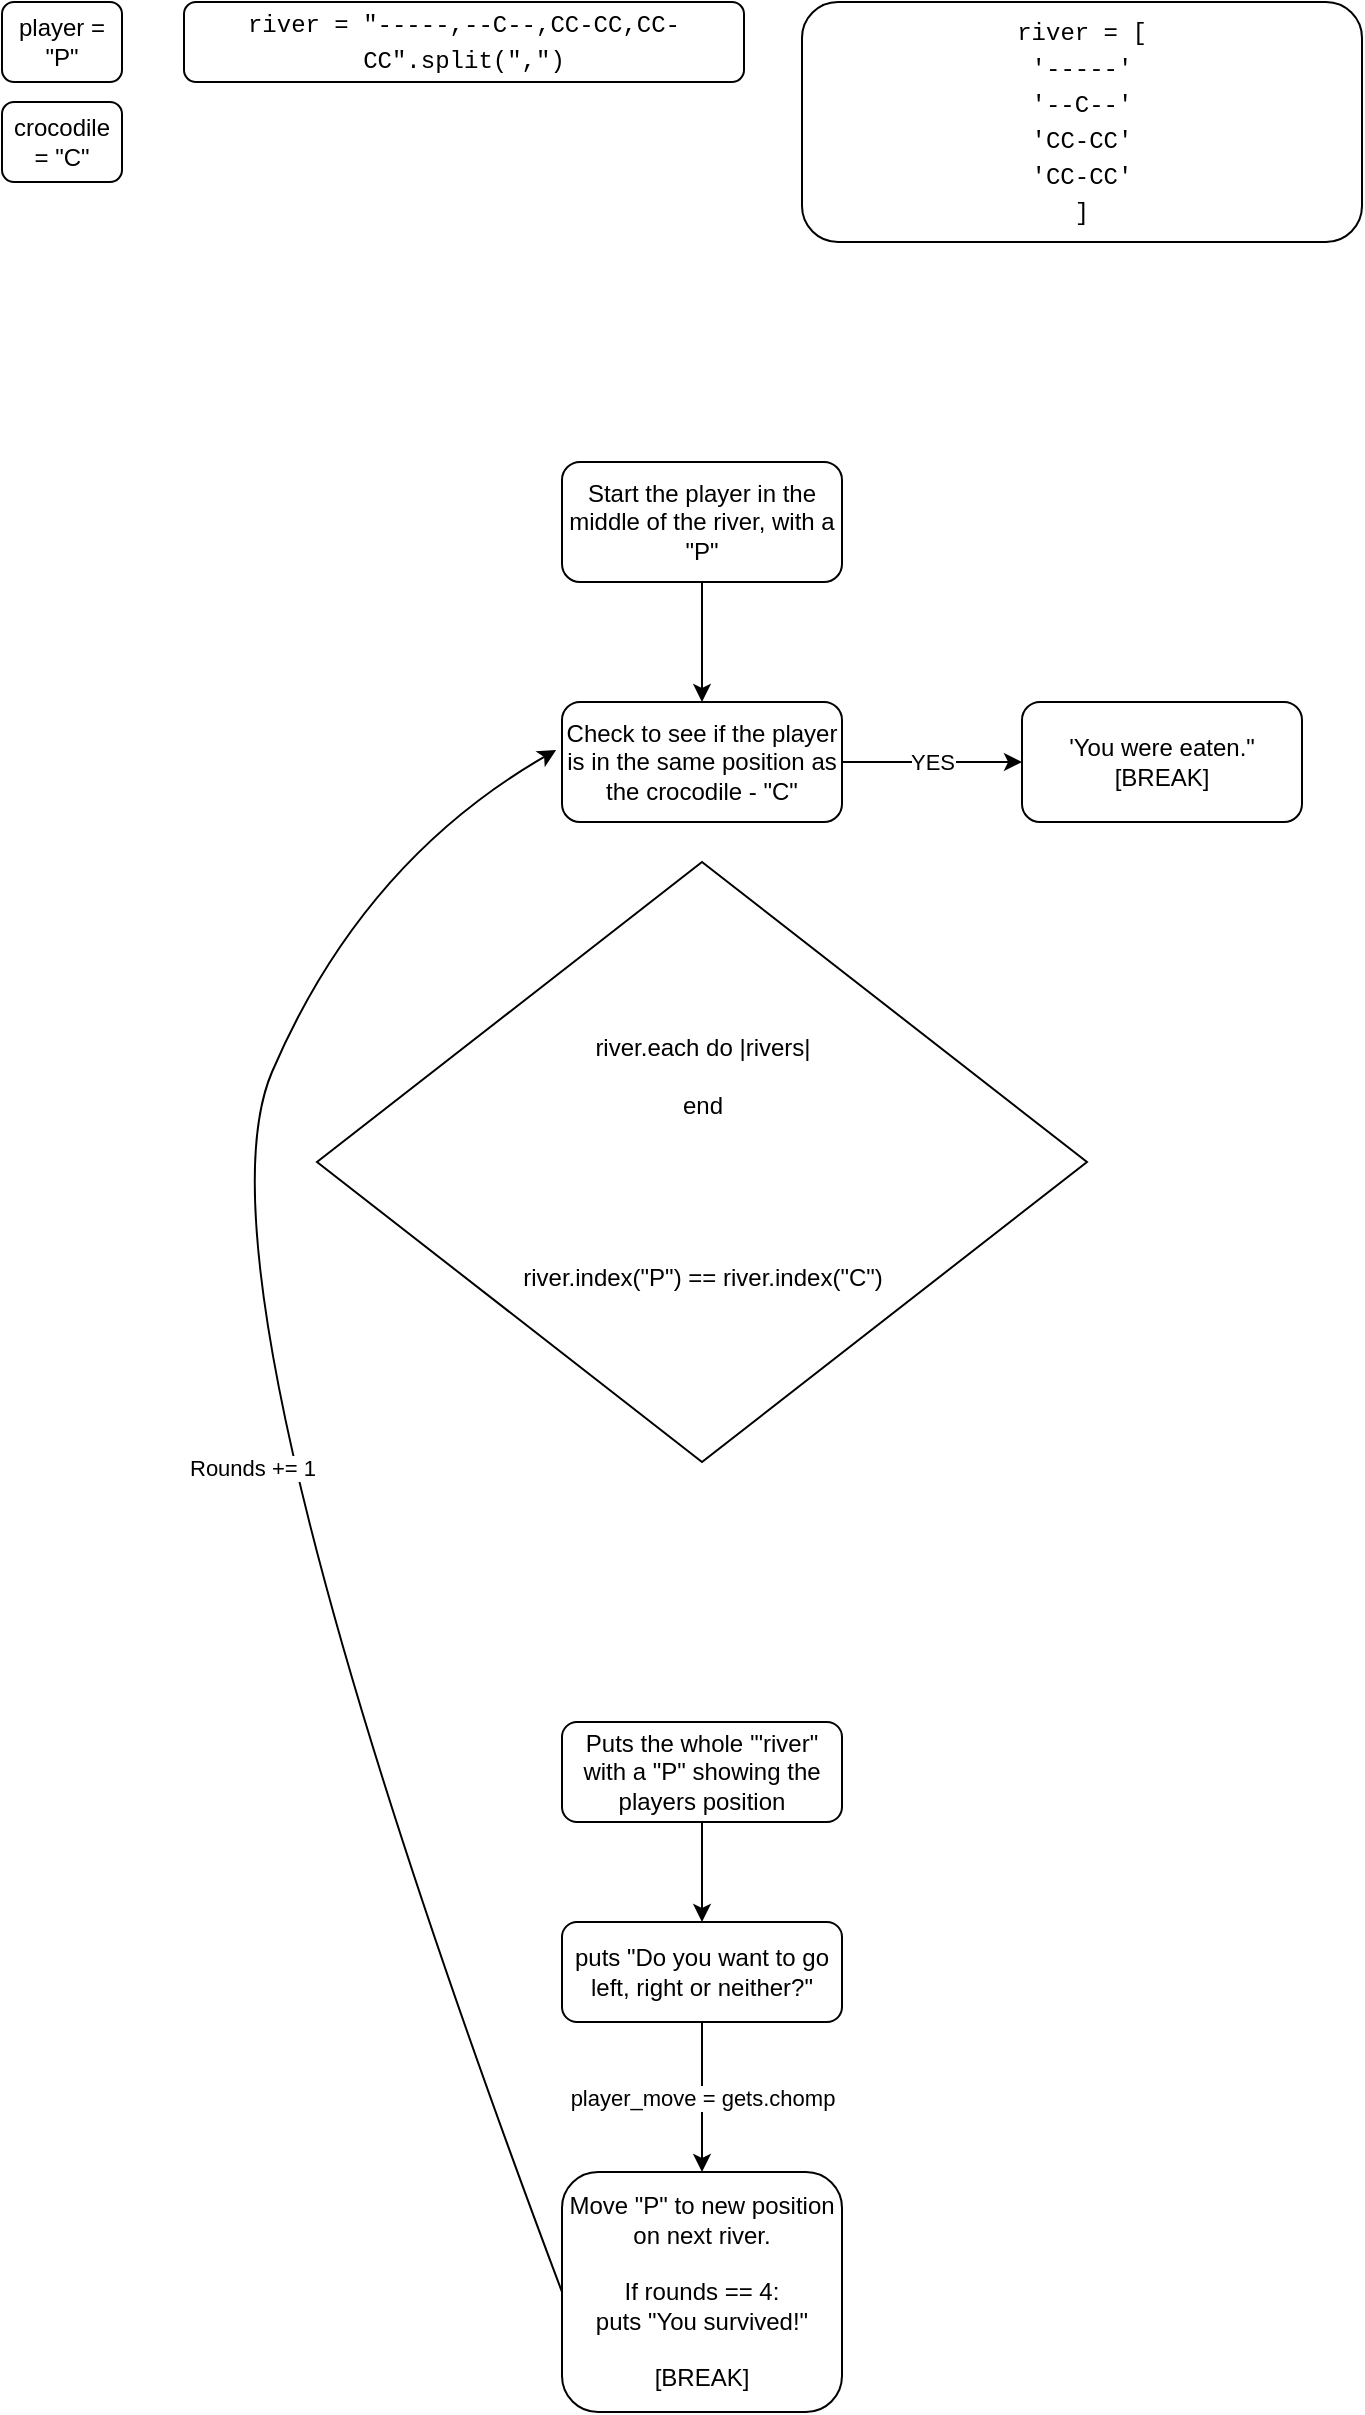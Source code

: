 <mxfile version="14.9.3" type="github">
  <diagram id="C5RBs43oDa-KdzZeNtuy" name="Page-1">
    <mxGraphModel dx="1426" dy="794" grid="1" gridSize="10" guides="1" tooltips="1" connect="1" arrows="1" fold="1" page="1" pageScale="1" pageWidth="827" pageHeight="1169" math="0" shadow="0">
      <root>
        <mxCell id="WIyWlLk6GJQsqaUBKTNV-0" />
        <mxCell id="WIyWlLk6GJQsqaUBKTNV-1" parent="WIyWlLk6GJQsqaUBKTNV-0" />
        <mxCell id="XGC_IJYDU8Fb2q-qxgob-36" style="edgeStyle=orthogonalEdgeStyle;rounded=0;orthogonalLoop=1;jettySize=auto;html=1;exitX=0.5;exitY=1;exitDx=0;exitDy=0;entryX=0.5;entryY=0;entryDx=0;entryDy=0;" edge="1" parent="WIyWlLk6GJQsqaUBKTNV-1" source="WIyWlLk6GJQsqaUBKTNV-3" target="XGC_IJYDU8Fb2q-qxgob-19">
          <mxGeometry relative="1" as="geometry" />
        </mxCell>
        <mxCell id="WIyWlLk6GJQsqaUBKTNV-3" value="Start the player in the middle of the river, with a &quot;P&quot;" style="rounded=1;whiteSpace=wrap;html=1;fontSize=12;glass=0;strokeWidth=1;shadow=0;" parent="WIyWlLk6GJQsqaUBKTNV-1" vertex="1">
          <mxGeometry x="330" y="250" width="140" height="60" as="geometry" />
        </mxCell>
        <mxCell id="XGC_IJYDU8Fb2q-qxgob-21" value="YES" style="edgeStyle=orthogonalEdgeStyle;rounded=0;orthogonalLoop=1;jettySize=auto;html=1;entryX=0;entryY=0.5;entryDx=0;entryDy=0;" edge="1" parent="WIyWlLk6GJQsqaUBKTNV-1" source="XGC_IJYDU8Fb2q-qxgob-19" target="XGC_IJYDU8Fb2q-qxgob-20">
          <mxGeometry relative="1" as="geometry" />
        </mxCell>
        <mxCell id="XGC_IJYDU8Fb2q-qxgob-19" value="Check to see if the player is in the same position as the crocodile - &quot;C&quot;" style="rounded=1;whiteSpace=wrap;html=1;fontSize=12;glass=0;strokeWidth=1;shadow=0;" vertex="1" parent="WIyWlLk6GJQsqaUBKTNV-1">
          <mxGeometry x="330" y="370" width="140" height="60" as="geometry" />
        </mxCell>
        <mxCell id="XGC_IJYDU8Fb2q-qxgob-20" value="&#39;You were eaten.&quot; &lt;br&gt;[BREAK]" style="rounded=1;whiteSpace=wrap;html=1;fontSize=12;glass=0;strokeWidth=1;shadow=0;" vertex="1" parent="WIyWlLk6GJQsqaUBKTNV-1">
          <mxGeometry x="560" y="370" width="140" height="60" as="geometry" />
        </mxCell>
        <mxCell id="XGC_IJYDU8Fb2q-qxgob-26" value="" style="edgeStyle=orthogonalEdgeStyle;rounded=0;orthogonalLoop=1;jettySize=auto;html=1;" edge="1" parent="WIyWlLk6GJQsqaUBKTNV-1" source="XGC_IJYDU8Fb2q-qxgob-23" target="XGC_IJYDU8Fb2q-qxgob-25">
          <mxGeometry relative="1" as="geometry" />
        </mxCell>
        <mxCell id="XGC_IJYDU8Fb2q-qxgob-23" value="Puts the whole &#39;&quot;river&quot; with a &quot;P&quot; showing the players position" style="rounded=1;whiteSpace=wrap;html=1;fontSize=12;glass=0;strokeWidth=1;shadow=0;" vertex="1" parent="WIyWlLk6GJQsqaUBKTNV-1">
          <mxGeometry x="330" y="880" width="140" height="50" as="geometry" />
        </mxCell>
        <mxCell id="XGC_IJYDU8Fb2q-qxgob-30" value="player_move = gets.chomp" style="edgeStyle=orthogonalEdgeStyle;rounded=0;orthogonalLoop=1;jettySize=auto;html=1;" edge="1" parent="WIyWlLk6GJQsqaUBKTNV-1" source="XGC_IJYDU8Fb2q-qxgob-25" target="XGC_IJYDU8Fb2q-qxgob-29">
          <mxGeometry relative="1" as="geometry" />
        </mxCell>
        <mxCell id="XGC_IJYDU8Fb2q-qxgob-25" value="puts &quot;Do you want to go left, right or neither?&quot;" style="rounded=1;whiteSpace=wrap;html=1;fontSize=12;glass=0;strokeWidth=1;shadow=0;" vertex="1" parent="WIyWlLk6GJQsqaUBKTNV-1">
          <mxGeometry x="330" y="980" width="140" height="50" as="geometry" />
        </mxCell>
        <mxCell id="XGC_IJYDU8Fb2q-qxgob-29" value="Move &quot;P&quot; to new position on next river.&lt;br&gt;&lt;br&gt;If rounds == 4:&lt;br&gt;puts &quot;You survived!&quot;&lt;br&gt;&lt;br&gt;[BREAK]" style="rounded=1;whiteSpace=wrap;html=1;fontSize=12;glass=0;strokeWidth=1;shadow=0;" vertex="1" parent="WIyWlLk6GJQsqaUBKTNV-1">
          <mxGeometry x="330" y="1105" width="140" height="120" as="geometry" />
        </mxCell>
        <mxCell id="XGC_IJYDU8Fb2q-qxgob-35" value="Rounds += 1" style="curved=1;endArrow=classic;html=1;exitX=0;exitY=0.5;exitDx=0;exitDy=0;entryX=-0.021;entryY=0.4;entryDx=0;entryDy=0;entryPerimeter=0;" edge="1" parent="WIyWlLk6GJQsqaUBKTNV-1" source="XGC_IJYDU8Fb2q-qxgob-29" target="XGC_IJYDU8Fb2q-qxgob-19">
          <mxGeometry width="50" height="50" relative="1" as="geometry">
            <mxPoint x="190" y="660" as="sourcePoint" />
            <mxPoint x="240" y="610" as="targetPoint" />
            <Array as="points">
              <mxPoint x="140" y="660" />
              <mxPoint x="230" y="450" />
            </Array>
          </mxGeometry>
        </mxCell>
        <mxCell id="XGC_IJYDU8Fb2q-qxgob-37" value="player = &quot;P&quot;" style="rounded=1;whiteSpace=wrap;html=1;" vertex="1" parent="WIyWlLk6GJQsqaUBKTNV-1">
          <mxGeometry x="50" y="20" width="60" height="40" as="geometry" />
        </mxCell>
        <mxCell id="XGC_IJYDU8Fb2q-qxgob-38" value="crocodile = &quot;C&quot;" style="rounded=1;whiteSpace=wrap;html=1;" vertex="1" parent="WIyWlLk6GJQsqaUBKTNV-1">
          <mxGeometry x="50" y="70" width="60" height="40" as="geometry" />
        </mxCell>
        <mxCell id="XGC_IJYDU8Fb2q-qxgob-39" value="river.each do |rivers|&lt;br&gt;&lt;br&gt;end&lt;br&gt;&lt;br&gt;&lt;br&gt;&lt;br&gt;&lt;br&gt;&lt;br&gt;river.index(&quot;P&quot;) == river.index(&quot;C&quot;)" style="rhombus;whiteSpace=wrap;html=1;" vertex="1" parent="WIyWlLk6GJQsqaUBKTNV-1">
          <mxGeometry x="207.5" y="450" width="385" height="300" as="geometry" />
        </mxCell>
        <mxCell id="XGC_IJYDU8Fb2q-qxgob-40" value="&lt;div style=&quot;font-family: &amp;#34;menlo&amp;#34; , &amp;#34;monaco&amp;#34; , &amp;#34;courier new&amp;#34; , monospace ; line-height: 18px&quot;&gt;&lt;span style=&quot;background-color: rgb(255 , 255 , 255)&quot;&gt;river = &quot;-----,--C--,CC-CC,CC-CC&quot;.split(&quot;,&quot;)&lt;/span&gt;&lt;/div&gt;" style="rounded=1;whiteSpace=wrap;html=1;fillColor=#FFFFFF;" vertex="1" parent="WIyWlLk6GJQsqaUBKTNV-1">
          <mxGeometry x="141" y="20" width="280" height="40" as="geometry" />
        </mxCell>
        <mxCell id="XGC_IJYDU8Fb2q-qxgob-41" value="&lt;div style=&quot;font-family: &amp;#34;menlo&amp;#34; , &amp;#34;monaco&amp;#34; , &amp;#34;courier new&amp;#34; , monospace ; line-height: 18px&quot;&gt;&lt;span style=&quot;background-color: rgb(255 , 255 , 255)&quot;&gt;river = [&lt;/span&gt;&lt;/div&gt;&lt;div style=&quot;font-family: &amp;#34;menlo&amp;#34; , &amp;#34;monaco&amp;#34; , &amp;#34;courier new&amp;#34; , monospace ; line-height: 18px&quot;&gt;&lt;span style=&quot;background-color: rgb(255 , 255 , 255)&quot;&gt;&amp;nbsp;&#39;-----&#39;&amp;nbsp;&lt;/span&gt;&lt;/div&gt;&lt;div style=&quot;font-family: &amp;#34;menlo&amp;#34; , &amp;#34;monaco&amp;#34; , &amp;#34;courier new&amp;#34; , monospace ; line-height: 18px&quot;&gt;&lt;span style=&quot;background-color: rgb(255 , 255 , 255)&quot;&gt;&#39;--C--&#39;&lt;/span&gt;&lt;/div&gt;&lt;div style=&quot;font-family: &amp;#34;menlo&amp;#34; , &amp;#34;monaco&amp;#34; , &amp;#34;courier new&amp;#34; , monospace ; line-height: 18px&quot;&gt;&lt;span style=&quot;background-color: rgb(255 , 255 , 255)&quot;&gt;&amp;nbsp;&#39;CC-CC&#39;&amp;nbsp;&lt;/span&gt;&lt;/div&gt;&lt;div style=&quot;font-family: &amp;#34;menlo&amp;#34; , &amp;#34;monaco&amp;#34; , &amp;#34;courier new&amp;#34; , monospace ; line-height: 18px&quot;&gt;&lt;span style=&quot;background-color: rgb(255 , 255 , 255)&quot;&gt;&#39;CC-CC&#39;&lt;/span&gt;&lt;/div&gt;&lt;div style=&quot;font-family: &amp;#34;menlo&amp;#34; , &amp;#34;monaco&amp;#34; , &amp;#34;courier new&amp;#34; , monospace ; line-height: 18px&quot;&gt;&lt;span style=&quot;background-color: rgb(255 , 255 , 255)&quot;&gt;]&lt;/span&gt;&lt;/div&gt;" style="rounded=1;whiteSpace=wrap;html=1;fillColor=#FFFFFF;" vertex="1" parent="WIyWlLk6GJQsqaUBKTNV-1">
          <mxGeometry x="450" y="20" width="280" height="120" as="geometry" />
        </mxCell>
      </root>
    </mxGraphModel>
  </diagram>
</mxfile>
